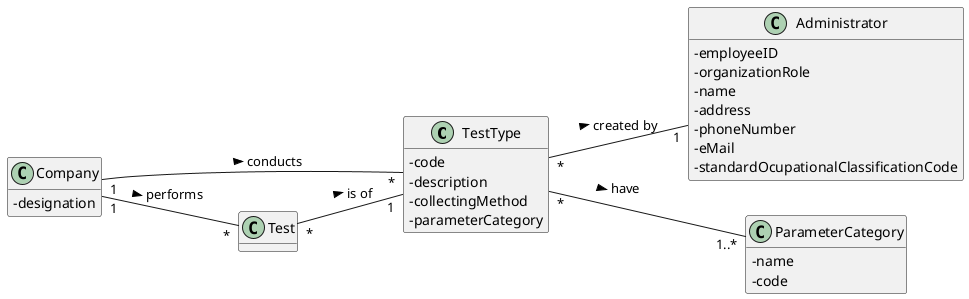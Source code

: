 @startuml
skinparam classAttributeIconSize 0
hide methods
left to right direction

class TestType {
  -code
  -description
  -collectingMethod
  -parameterCategory
}

class Company {
  -designation
}

class Test {
}

class Administrator {
  -employeeID
  -organizationRole
  -name
  -address
  -phoneNumber
  -eMail
  -standardOcupationalClassificationCode
}

class ParameterCategory {
  -name
  -code
}
Company "1" -- "*" TestType : conducts >
Test "*" -- "1" TestType : is of >
Company "1" -- "*" Test : performs >
TestType "*" -- "1" Administrator : created by >
TestType "*" -- "1..*" ParameterCategory : have >
@enduml